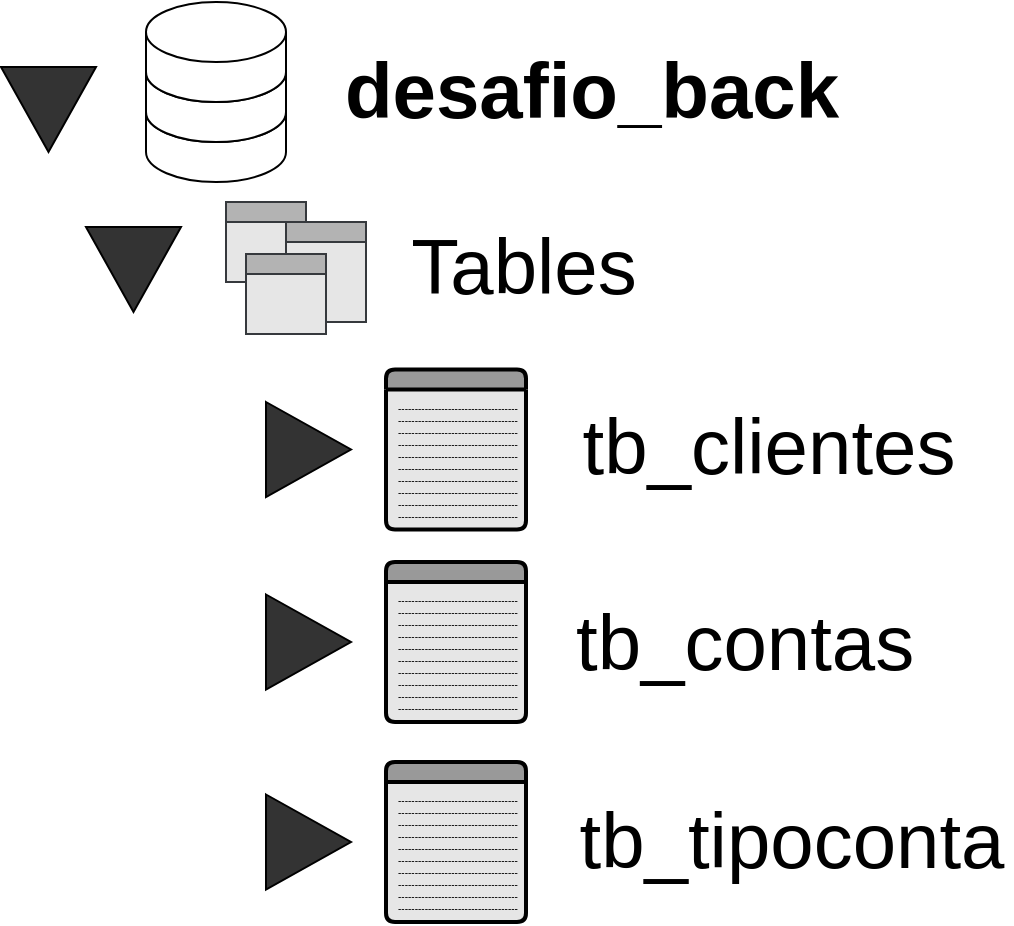 <mxfile version="15.3.8" type="device"><diagram id="UWclqn5HUPTSAUkS3lcG" name="Page-1"><mxGraphModel dx="1019" dy="456" grid="1" gridSize="10" guides="1" tooltips="1" connect="1" arrows="1" fold="1" page="1" pageScale="1" pageWidth="827" pageHeight="1169" math="0" shadow="0"><root><mxCell id="0"/><mxCell id="1" parent="0"/><mxCell id="vOpERR4JZ-eDkB1ZDSKt-1" value="" style="shape=cylinder3;whiteSpace=wrap;html=1;boundedLbl=1;backgroundOutline=1;size=15;" vertex="1" parent="1"><mxGeometry x="160" y="90" width="70" height="50" as="geometry"/></mxCell><mxCell id="vOpERR4JZ-eDkB1ZDSKt-4" value="desafio_back" style="text;html=1;strokeColor=none;fillColor=none;align=center;verticalAlign=middle;whiteSpace=wrap;rounded=0;fontSize=39;fontStyle=1;labelBackgroundColor=default;" vertex="1" parent="1"><mxGeometry x="256" y="70" width="254" height="50" as="geometry"/></mxCell><mxCell id="vOpERR4JZ-eDkB1ZDSKt-7" value="" style="shape=cylinder3;whiteSpace=wrap;html=1;boundedLbl=1;backgroundOutline=1;size=15;" vertex="1" parent="1"><mxGeometry x="160" y="70" width="70" height="50" as="geometry"/></mxCell><mxCell id="vOpERR4JZ-eDkB1ZDSKt-8" value="" style="shape=cylinder3;whiteSpace=wrap;html=1;boundedLbl=1;backgroundOutline=1;size=15;" vertex="1" parent="1"><mxGeometry x="160" y="50" width="70" height="50" as="geometry"/></mxCell><mxCell id="vOpERR4JZ-eDkB1ZDSKt-9" value="" style="swimlane;fontSize=31;startSize=10;labelBackgroundColor=#E6E6E6;fillColor=#B3B3B3;strokeColor=#36393d;swimlaneFillColor=#E6E6E6;" vertex="1" parent="1"><mxGeometry x="200" y="150" width="40" height="40" as="geometry"/></mxCell><mxCell id="vOpERR4JZ-eDkB1ZDSKt-12" value="" style="swimlane;fontSize=31;startSize=10;labelBackgroundColor=#E6E6E6;fillColor=#B3B3B3;strokeColor=#36393d;swimlaneFillColor=#E6E6E6;" vertex="1" parent="1"><mxGeometry x="230" y="160" width="40" height="50" as="geometry"/></mxCell><mxCell id="vOpERR4JZ-eDkB1ZDSKt-13" value="" style="swimlane;fontSize=31;startSize=10;labelBackgroundColor=#E6E6E6;fillColor=#B3B3B3;strokeColor=#36393d;swimlaneFillColor=#E6E6E6;" vertex="1" parent="vOpERR4JZ-eDkB1ZDSKt-12"><mxGeometry x="-20" y="16" width="40" height="40" as="geometry"/></mxCell><mxCell id="vOpERR4JZ-eDkB1ZDSKt-14" value="Tables" style="text;html=1;strokeColor=none;fillColor=none;align=center;verticalAlign=middle;whiteSpace=wrap;rounded=0;fontSize=39;fontStyle=0;labelBackgroundColor=default;" vertex="1" parent="1"><mxGeometry x="284" y="157.5" width="130" height="50" as="geometry"/></mxCell><mxCell id="vOpERR4JZ-eDkB1ZDSKt-16" value="" style="triangle;whiteSpace=wrap;html=1;labelBackgroundColor=#E6E6E6;fontSize=31;fillColor=#333333;gradientColor=none;rotation=90;" vertex="1" parent="1"><mxGeometry x="90" y="80" width="42.5" height="47.5" as="geometry"/></mxCell><mxCell id="vOpERR4JZ-eDkB1ZDSKt-18" value="" style="triangle;whiteSpace=wrap;html=1;labelBackgroundColor=#E6E6E6;fontSize=31;fillColor=#333333;gradientColor=none;rotation=90;" vertex="1" parent="1"><mxGeometry x="132.5" y="160" width="42.5" height="47.5" as="geometry"/></mxCell><mxCell id="vOpERR4JZ-eDkB1ZDSKt-19" value="" style="triangle;whiteSpace=wrap;html=1;labelBackgroundColor=#E6E6E6;fontSize=31;fillColor=#333333;gradientColor=none;rotation=0;" vertex="1" parent="1"><mxGeometry x="220" y="250" width="42.5" height="47.5" as="geometry"/></mxCell><mxCell id="vOpERR4JZ-eDkB1ZDSKt-20" value="" style="swimlane;childLayout=stackLayout;horizontal=1;startSize=10;horizontalStack=0;rounded=1;fontSize=3;fontStyle=0;strokeWidth=2;resizeParent=0;resizeLast=1;shadow=0;dashed=0;align=center;labelBackgroundColor=#E6E6E6;fillColor=#999999;gradientColor=none;swimlaneFillColor=#E6E6E6;" vertex="1" parent="1"><mxGeometry x="280" y="233.75" width="70" height="80" as="geometry"/></mxCell><mxCell id="vOpERR4JZ-eDkB1ZDSKt-21" value="------------------------------------&#10;------------------------------------&#10;------------------------------------&#10;------------------------------------&#10;------------------------------------&#10;------------------------------------&#10;------------------------------------&#10;------------------------------------&#10;------------------------------------&#10;------------------------------------" style="align=left;strokeColor=none;fillColor=none;spacingLeft=4;fontSize=5;verticalAlign=top;resizable=0;rotatable=0;part=1;" vertex="1" parent="vOpERR4JZ-eDkB1ZDSKt-20"><mxGeometry y="10" width="70" height="70" as="geometry"/></mxCell><mxCell id="vOpERR4JZ-eDkB1ZDSKt-23" value="tb_clientes" style="text;html=1;strokeColor=none;fillColor=none;align=center;verticalAlign=middle;whiteSpace=wrap;rounded=0;fontSize=39;fontStyle=0;labelBackgroundColor=default;" vertex="1" parent="1"><mxGeometry x="373" y="247.5" width="197" height="50" as="geometry"/></mxCell><mxCell id="vOpERR4JZ-eDkB1ZDSKt-24" value="" style="triangle;whiteSpace=wrap;html=1;labelBackgroundColor=#E6E6E6;fontSize=31;fillColor=#333333;gradientColor=none;rotation=0;" vertex="1" parent="1"><mxGeometry x="220" y="346.25" width="42.5" height="47.5" as="geometry"/></mxCell><mxCell id="vOpERR4JZ-eDkB1ZDSKt-25" value="" style="swimlane;childLayout=stackLayout;horizontal=1;startSize=10;horizontalStack=0;rounded=1;fontSize=3;fontStyle=0;strokeWidth=2;resizeParent=0;resizeLast=1;shadow=0;dashed=0;align=center;labelBackgroundColor=#E6E6E6;fillColor=#999999;gradientColor=none;swimlaneFillColor=#E6E6E6;" vertex="1" parent="1"><mxGeometry x="280" y="330" width="70" height="80" as="geometry"/></mxCell><mxCell id="vOpERR4JZ-eDkB1ZDSKt-26" value="------------------------------------&#10;------------------------------------&#10;------------------------------------&#10;------------------------------------&#10;------------------------------------&#10;------------------------------------&#10;------------------------------------&#10;------------------------------------&#10;------------------------------------&#10;------------------------------------" style="align=left;strokeColor=none;fillColor=none;spacingLeft=4;fontSize=5;verticalAlign=top;resizable=0;rotatable=0;part=1;" vertex="1" parent="vOpERR4JZ-eDkB1ZDSKt-25"><mxGeometry y="10" width="70" height="70" as="geometry"/></mxCell><mxCell id="vOpERR4JZ-eDkB1ZDSKt-27" value="tb_contas" style="text;html=1;strokeColor=none;fillColor=none;align=left;verticalAlign=middle;whiteSpace=wrap;rounded=0;fontSize=39;fontStyle=0;labelBackgroundColor=default;" vertex="1" parent="1"><mxGeometry x="373" y="346.25" width="180" height="50" as="geometry"/></mxCell><mxCell id="vOpERR4JZ-eDkB1ZDSKt-28" value="" style="triangle;whiteSpace=wrap;html=1;labelBackgroundColor=#E6E6E6;fontSize=31;fillColor=#333333;gradientColor=none;rotation=0;" vertex="1" parent="1"><mxGeometry x="220" y="446.25" width="42.5" height="47.5" as="geometry"/></mxCell><mxCell id="vOpERR4JZ-eDkB1ZDSKt-29" value="" style="swimlane;childLayout=stackLayout;horizontal=1;startSize=10;horizontalStack=0;rounded=1;fontSize=3;fontStyle=0;strokeWidth=2;resizeParent=0;resizeLast=1;shadow=0;dashed=0;align=center;labelBackgroundColor=#E6E6E6;fillColor=#999999;gradientColor=none;swimlaneFillColor=#E6E6E6;" vertex="1" parent="1"><mxGeometry x="280" y="430" width="70" height="80" as="geometry"/></mxCell><mxCell id="vOpERR4JZ-eDkB1ZDSKt-30" value="------------------------------------&#10;------------------------------------&#10;------------------------------------&#10;------------------------------------&#10;------------------------------------&#10;------------------------------------&#10;------------------------------------&#10;------------------------------------&#10;------------------------------------&#10;------------------------------------" style="align=left;strokeColor=none;fillColor=none;spacingLeft=4;fontSize=5;verticalAlign=top;resizable=0;rotatable=0;part=1;" vertex="1" parent="vOpERR4JZ-eDkB1ZDSKt-29"><mxGeometry y="10" width="70" height="70" as="geometry"/></mxCell><mxCell id="vOpERR4JZ-eDkB1ZDSKt-31" value="tb_tipoconta" style="text;html=1;strokeColor=none;fillColor=none;align=center;verticalAlign=middle;whiteSpace=wrap;rounded=0;fontSize=39;fontStyle=0;labelBackgroundColor=default;" vertex="1" parent="1"><mxGeometry x="373" y="445" width="220" height="50" as="geometry"/></mxCell></root></mxGraphModel></diagram></mxfile>